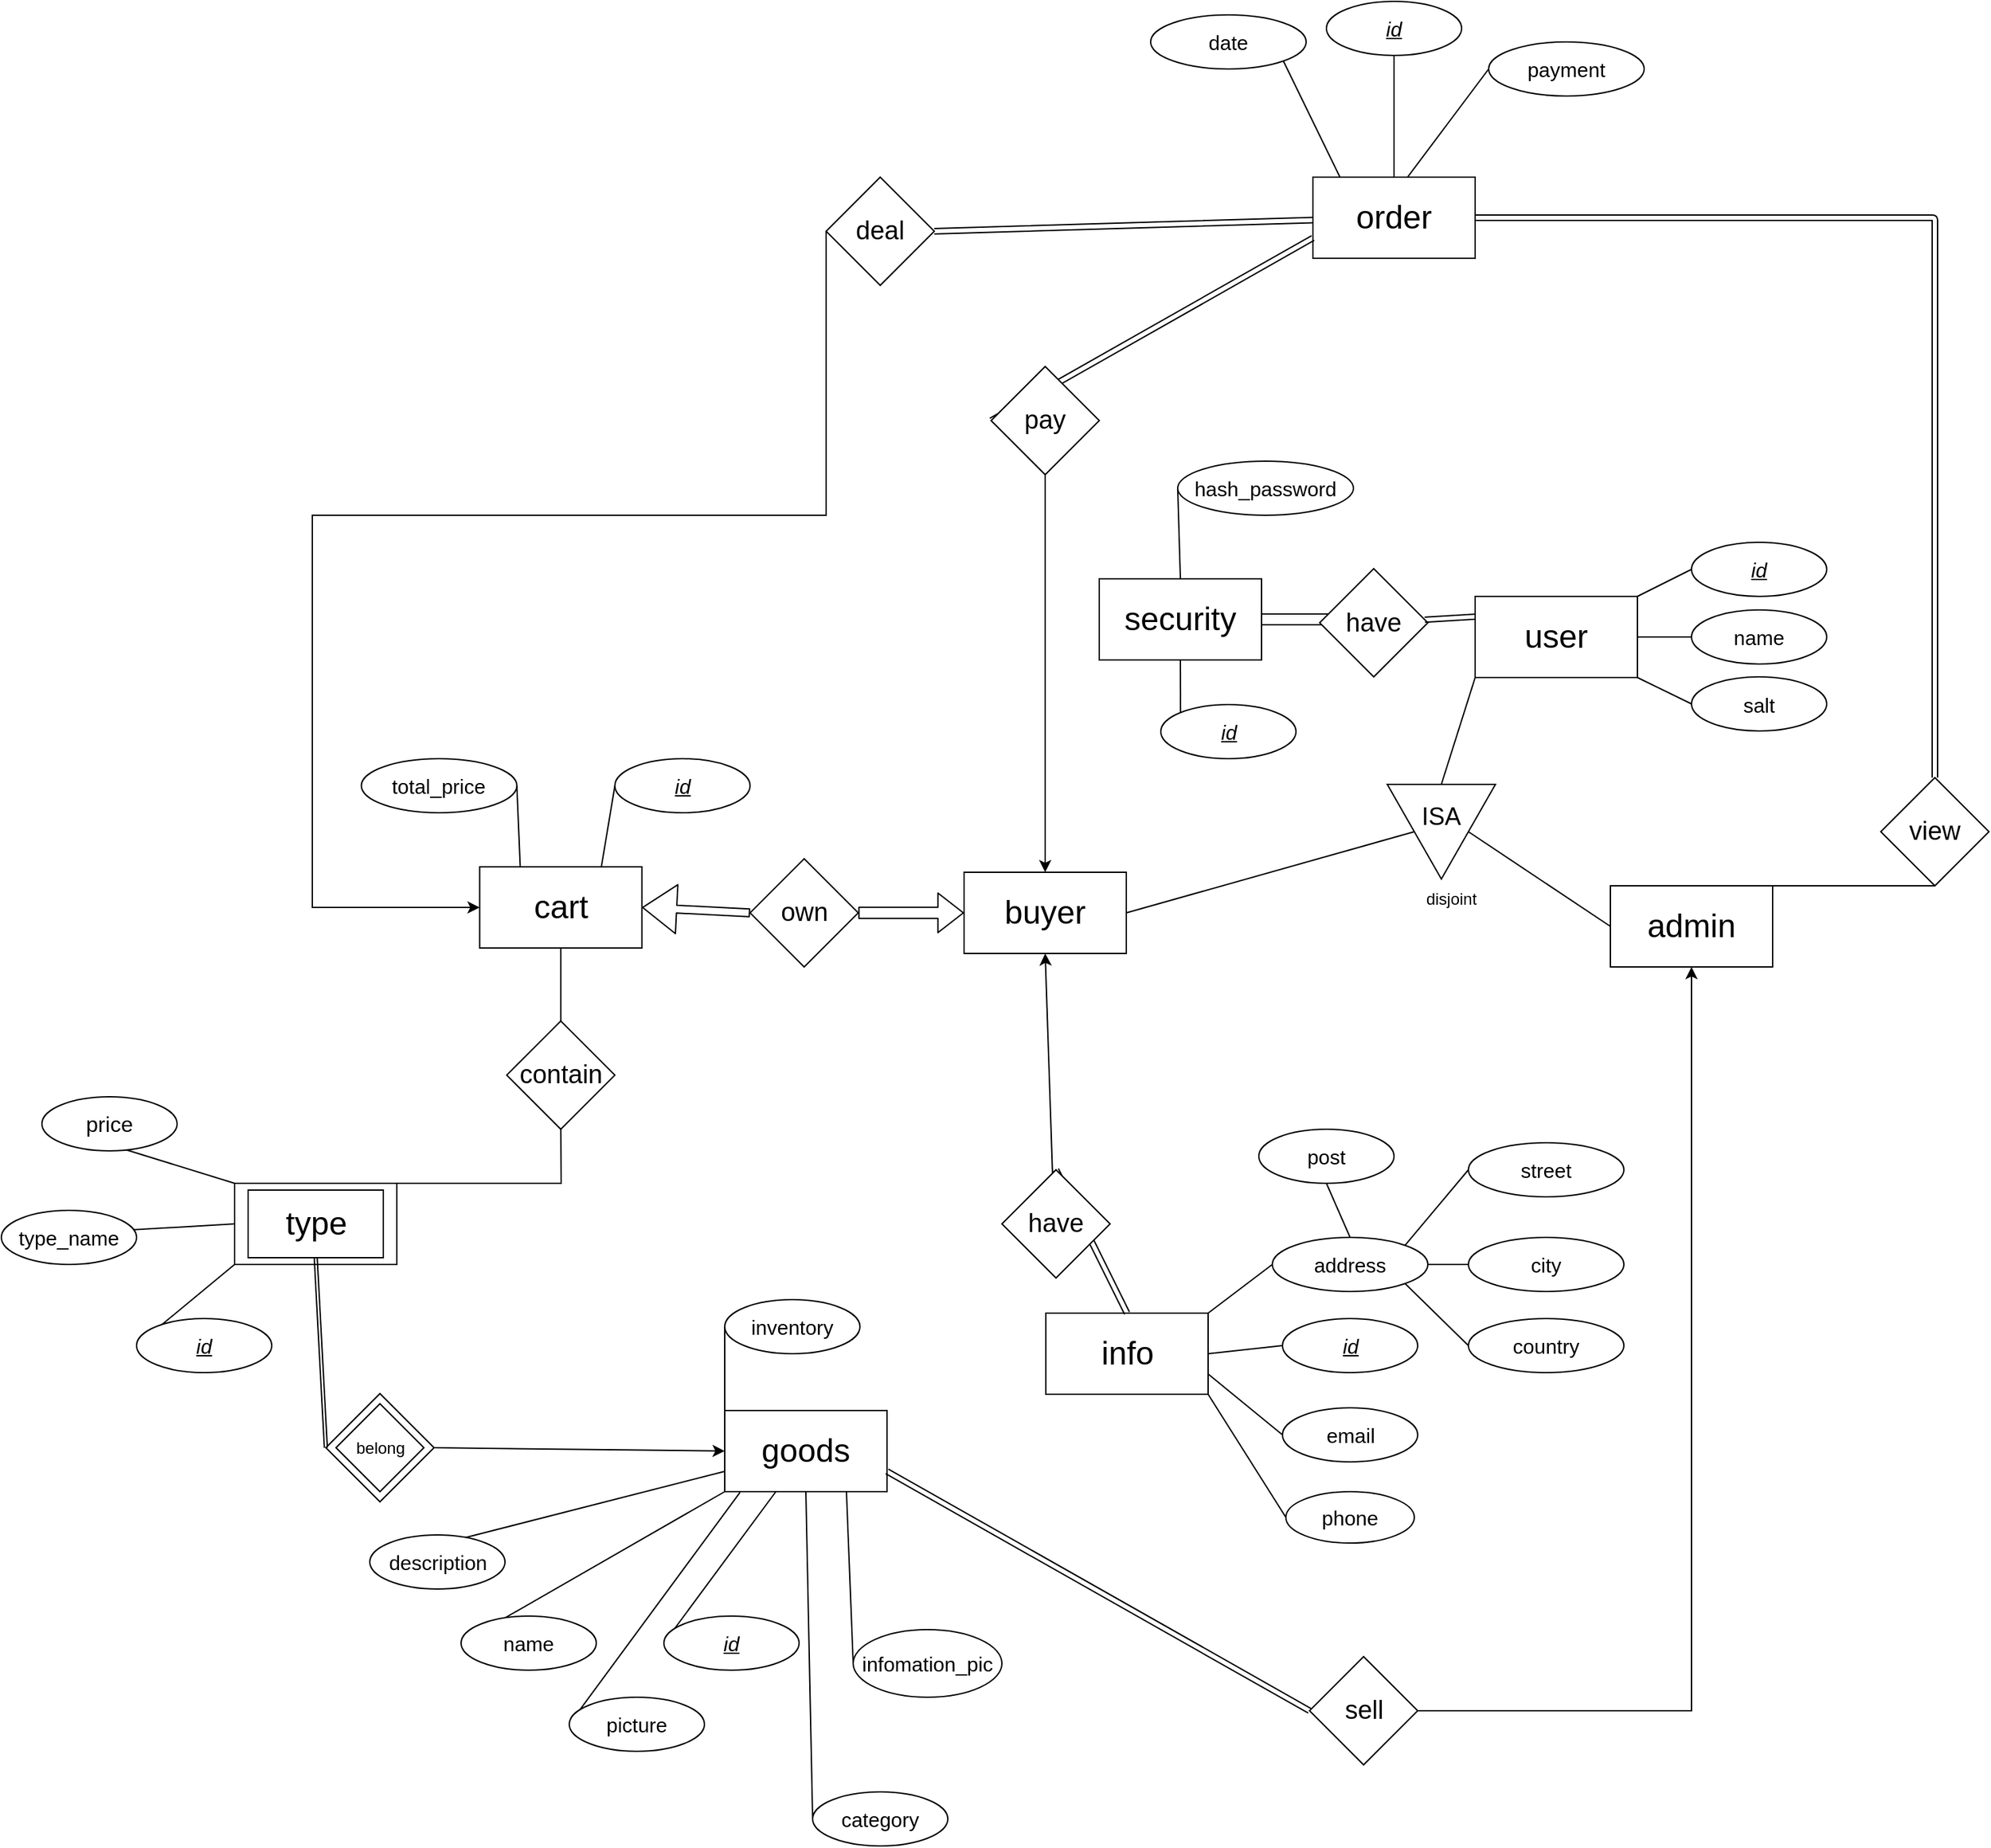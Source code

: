 <mxfile>
    <diagram name="Page-1" id="QmgooOB9zh-g-eOi-oqv">
        <mxGraphModel dx="2850" dy="2728" grid="1" gridSize="10" guides="1" tooltips="1" connect="1" arrows="1" fold="1" page="1" pageScale="1" pageWidth="850" pageHeight="1100" background="none" math="0" shadow="0">
            <root>
                <mxCell id="0"/>
                <mxCell id="1" parent="0"/>
                <mxCell id="6UBSCnJgMbBsTfhwPMBy-22" style="rounded=0;orthogonalLoop=1;jettySize=auto;html=1;exitX=1;exitY=0.5;exitDx=0;exitDy=0;entryX=0;entryY=0.5;entryDx=0;entryDy=0;endArrow=none;endFill=0;" parent="1" source="6UBSCnJgMbBsTfhwPMBy-1" target="6UBSCnJgMbBsTfhwPMBy-15" edge="1">
                    <mxGeometry relative="1" as="geometry"/>
                </mxCell>
                <mxCell id="6UBSCnJgMbBsTfhwPMBy-29" style="edgeStyle=none;rounded=0;orthogonalLoop=1;jettySize=auto;html=1;exitX=1;exitY=0;exitDx=0;exitDy=0;entryX=0;entryY=0.5;entryDx=0;entryDy=0;endArrow=none;endFill=0;" parent="1" source="6UBSCnJgMbBsTfhwPMBy-1" target="6UBSCnJgMbBsTfhwPMBy-12" edge="1">
                    <mxGeometry relative="1" as="geometry"/>
                </mxCell>
                <mxCell id="6UBSCnJgMbBsTfhwPMBy-163" style="edgeStyle=none;rounded=0;orthogonalLoop=1;jettySize=auto;html=1;exitX=0;exitY=1;exitDx=0;exitDy=0;entryX=0;entryY=0.5;entryDx=0;entryDy=0;endArrow=none;endFill=0;" parent="1" source="6UBSCnJgMbBsTfhwPMBy-1" target="6UBSCnJgMbBsTfhwPMBy-162" edge="1">
                    <mxGeometry relative="1" as="geometry"/>
                </mxCell>
                <mxCell id="6UBSCnJgMbBsTfhwPMBy-1" value="&lt;h1&gt;&lt;span style=&quot;font-weight: normal;&quot;&gt;user&lt;/span&gt;&lt;/h1&gt;" style="rounded=0;whiteSpace=wrap;html=1;" parent="1" vertex="1">
                    <mxGeometry x="920" y="-450" width="120" height="60" as="geometry"/>
                </mxCell>
                <mxCell id="6UBSCnJgMbBsTfhwPMBy-4" value="&lt;h1&gt;&lt;span style=&quot;font-weight: normal;&quot;&gt;goods&lt;/span&gt;&lt;/h1&gt;" style="rounded=0;whiteSpace=wrap;html=1;" parent="1" vertex="1">
                    <mxGeometry x="365" y="152" width="120" height="60" as="geometry"/>
                </mxCell>
                <mxCell id="6UBSCnJgMbBsTfhwPMBy-6" value="&lt;h1&gt;&lt;span style=&quot;font-weight: normal;&quot;&gt;order&lt;/span&gt;&lt;/h1&gt;" style="rounded=0;whiteSpace=wrap;html=1;" parent="1" vertex="1">
                    <mxGeometry x="800" y="-760" width="120" height="60" as="geometry"/>
                </mxCell>
                <mxCell id="6UBSCnJgMbBsTfhwPMBy-7" value="&lt;h1&gt;&lt;span style=&quot;font-weight: normal;&quot;&gt;info&lt;/span&gt;&lt;/h1&gt;" style="rounded=0;whiteSpace=wrap;html=1;" parent="1" vertex="1">
                    <mxGeometry x="602.5" y="80" width="120" height="60" as="geometry"/>
                </mxCell>
                <mxCell id="6UBSCnJgMbBsTfhwPMBy-8" value="&lt;h1&gt;&lt;span style=&quot;font-weight: normal;&quot;&gt;buyer&lt;/span&gt;&lt;br&gt;&lt;/h1&gt;" style="rounded=0;whiteSpace=wrap;html=1;" parent="1" vertex="1">
                    <mxGeometry x="542" y="-246" width="120" height="60" as="geometry"/>
                </mxCell>
                <mxCell id="6UBSCnJgMbBsTfhwPMBy-12" value="&lt;font style=&quot;font-size: 15px;&quot;&gt;&lt;i&gt;&lt;u&gt;id&lt;/u&gt;&lt;/i&gt;&lt;/font&gt;" style="ellipse;whiteSpace=wrap;html=1;" parent="1" vertex="1">
                    <mxGeometry x="1080" y="-490" width="100" height="40" as="geometry"/>
                </mxCell>
                <mxCell id="6UBSCnJgMbBsTfhwPMBy-15" value="&lt;span style=&quot;font-size: 15px;&quot;&gt;name&lt;/span&gt;" style="ellipse;whiteSpace=wrap;html=1;" parent="1" vertex="1">
                    <mxGeometry x="1080" y="-440" width="100" height="40" as="geometry"/>
                </mxCell>
                <mxCell id="6UBSCnJgMbBsTfhwPMBy-149" style="edgeStyle=none;rounded=0;orthogonalLoop=1;jettySize=auto;html=1;exitX=1;exitY=0.5;exitDx=0;exitDy=0;entryX=0;entryY=0.5;entryDx=0;entryDy=0;endArrow=none;endFill=0;" parent="1" edge="1">
                    <mxGeometry relative="1" as="geometry">
                        <mxPoint x="1230" y="140" as="sourcePoint"/>
                    </mxGeometry>
                </mxCell>
                <mxCell id="6UBSCnJgMbBsTfhwPMBy-50" style="edgeStyle=none;rounded=0;orthogonalLoop=1;jettySize=auto;html=1;entryX=0;entryY=0.5;entryDx=0;entryDy=0;endArrow=none;endFill=0;exitX=0.75;exitY=0;exitDx=0;exitDy=0;" parent="1" source="6UBSCnJgMbBsTfhwPMBy-3" target="6UBSCnJgMbBsTfhwPMBy-51" edge="1">
                    <mxGeometry relative="1" as="geometry">
                        <mxPoint x="323.75" y="-30" as="sourcePoint"/>
                    </mxGeometry>
                </mxCell>
                <mxCell id="6UBSCnJgMbBsTfhwPMBy-51" value="&lt;font style=&quot;font-size: 15px;&quot;&gt;&lt;i&gt;&lt;u&gt;id&lt;/u&gt;&lt;/i&gt;&lt;/font&gt;" style="ellipse;whiteSpace=wrap;html=1;" parent="1" vertex="1">
                    <mxGeometry x="283.75" y="-330" width="100" height="40" as="geometry"/>
                </mxCell>
                <mxCell id="6UBSCnJgMbBsTfhwPMBy-54" style="edgeStyle=none;rounded=0;orthogonalLoop=1;jettySize=auto;html=1;entryX=0;entryY=0.5;entryDx=0;entryDy=0;endArrow=none;endFill=0;exitX=1;exitY=0.5;exitDx=0;exitDy=0;" parent="1" source="6UBSCnJgMbBsTfhwPMBy-7" target="6UBSCnJgMbBsTfhwPMBy-55" edge="1">
                    <mxGeometry relative="1" as="geometry">
                        <mxPoint x="672.5" y="174" as="sourcePoint"/>
                    </mxGeometry>
                </mxCell>
                <mxCell id="6UBSCnJgMbBsTfhwPMBy-55" value="&lt;font style=&quot;font-size: 15px;&quot;&gt;&lt;i&gt;&lt;u&gt;id&lt;/u&gt;&lt;/i&gt;&lt;/font&gt;" style="ellipse;whiteSpace=wrap;html=1;" parent="1" vertex="1">
                    <mxGeometry x="777.5" y="84" width="100" height="40" as="geometry"/>
                </mxCell>
                <mxCell id="6UBSCnJgMbBsTfhwPMBy-56" style="edgeStyle=none;rounded=0;orthogonalLoop=1;jettySize=auto;html=1;entryX=0;entryY=0.5;entryDx=0;entryDy=0;endArrow=none;endFill=0;" parent="1" source="6UBSCnJgMbBsTfhwPMBy-4" target="6UBSCnJgMbBsTfhwPMBy-57" edge="1">
                    <mxGeometry relative="1" as="geometry">
                        <mxPoint x="430" y="354" as="sourcePoint"/>
                    </mxGeometry>
                </mxCell>
                <mxCell id="6UBSCnJgMbBsTfhwPMBy-57" value="&lt;font style=&quot;font-size: 15px;&quot;&gt;&lt;i&gt;&lt;u&gt;id&lt;/u&gt;&lt;/i&gt;&lt;/font&gt;" style="ellipse;whiteSpace=wrap;html=1;" parent="1" vertex="1">
                    <mxGeometry x="320" y="304" width="100" height="40" as="geometry"/>
                </mxCell>
                <mxCell id="6UBSCnJgMbBsTfhwPMBy-70" style="rounded=0;orthogonalLoop=1;jettySize=auto;html=1;exitX=0;exitY=0.75;exitDx=0;exitDy=0;entryX=0;entryY=0.5;entryDx=0;entryDy=0;endArrow=none;endFill=0;" parent="1" source="6UBSCnJgMbBsTfhwPMBy-4" target="6UBSCnJgMbBsTfhwPMBy-71" edge="1">
                    <mxGeometry relative="1" as="geometry">
                        <mxPoint x="350" y="219" as="sourcePoint"/>
                    </mxGeometry>
                </mxCell>
                <mxCell id="6UBSCnJgMbBsTfhwPMBy-71" value="&lt;span style=&quot;font-size: 15px;&quot;&gt;description&lt;/span&gt;" style="ellipse;whiteSpace=wrap;html=1;" parent="1" vertex="1">
                    <mxGeometry x="102.5" y="244" width="100" height="40" as="geometry"/>
                </mxCell>
                <mxCell id="6UBSCnJgMbBsTfhwPMBy-76" style="rounded=0;orthogonalLoop=1;jettySize=auto;html=1;exitX=0;exitY=1;exitDx=0;exitDy=0;entryX=0;entryY=0.5;entryDx=0;entryDy=0;endArrow=none;endFill=0;" parent="1" source="6UBSCnJgMbBsTfhwPMBy-4" target="6UBSCnJgMbBsTfhwPMBy-77" edge="1">
                    <mxGeometry relative="1" as="geometry">
                        <mxPoint x="370" y="239" as="sourcePoint"/>
                    </mxGeometry>
                </mxCell>
                <mxCell id="6UBSCnJgMbBsTfhwPMBy-77" value="&lt;span style=&quot;font-size: 15px;&quot;&gt;name&lt;/span&gt;" style="ellipse;whiteSpace=wrap;html=1;" parent="1" vertex="1">
                    <mxGeometry x="170" y="304" width="100" height="40" as="geometry"/>
                </mxCell>
                <mxCell id="6UBSCnJgMbBsTfhwPMBy-81" style="rounded=0;orthogonalLoop=1;jettySize=auto;html=1;exitX=0;exitY=0;exitDx=0;exitDy=0;entryX=0;entryY=0.5;entryDx=0;entryDy=0;endArrow=none;endFill=0;" parent="1" source="6UBSCnJgMbBsTfhwPMBy-4" target="6UBSCnJgMbBsTfhwPMBy-82" edge="1">
                    <mxGeometry relative="1" as="geometry">
                        <mxPoint x="370" y="219" as="sourcePoint"/>
                    </mxGeometry>
                </mxCell>
                <mxCell id="6UBSCnJgMbBsTfhwPMBy-82" value="inventory" style="ellipse;whiteSpace=wrap;html=1;fontSize=15;" parent="1" vertex="1">
                    <mxGeometry x="365" y="70" width="100" height="40" as="geometry"/>
                </mxCell>
                <mxCell id="6UBSCnJgMbBsTfhwPMBy-85" style="rounded=0;orthogonalLoop=1;jettySize=auto;html=1;entryX=0.5;entryY=1;entryDx=0;entryDy=0;endArrow=none;endFill=0;exitX=0.5;exitY=0;exitDx=0;exitDy=0;" parent="1" source="6UBSCnJgMbBsTfhwPMBy-94" target="6UBSCnJgMbBsTfhwPMBy-86" edge="1">
                    <mxGeometry relative="1" as="geometry">
                        <mxPoint x="742.5" y="234" as="sourcePoint"/>
                        <mxPoint x="770.0" y="-46" as="targetPoint"/>
                    </mxGeometry>
                </mxCell>
                <mxCell id="6UBSCnJgMbBsTfhwPMBy-86" value="&lt;span style=&quot;font-size: 15px;&quot;&gt;post&lt;/span&gt;" style="ellipse;whiteSpace=wrap;html=1;" parent="1" vertex="1">
                    <mxGeometry x="760" y="-56" width="100" height="40" as="geometry"/>
                </mxCell>
                <mxCell id="6UBSCnJgMbBsTfhwPMBy-91" style="edgeStyle=none;rounded=0;orthogonalLoop=1;jettySize=auto;html=1;exitX=0;exitY=0.5;exitDx=0;exitDy=0;endArrow=none;endFill=0;shape=link;entryX=1;entryY=0.75;entryDx=0;entryDy=0;" parent="1" source="6UBSCnJgMbBsTfhwPMBy-87" target="6UBSCnJgMbBsTfhwPMBy-4" edge="1">
                    <mxGeometry relative="1" as="geometry">
                        <mxPoint x="590" y="190" as="targetPoint"/>
                    </mxGeometry>
                </mxCell>
                <mxCell id="6UBSCnJgMbBsTfhwPMBy-187" style="edgeStyle=none;rounded=0;orthogonalLoop=1;jettySize=auto;html=1;exitX=1;exitY=0.5;exitDx=0;exitDy=0;entryX=0.5;entryY=1;entryDx=0;entryDy=0;" parent="1" source="6UBSCnJgMbBsTfhwPMBy-87" target="6UBSCnJgMbBsTfhwPMBy-153" edge="1">
                    <mxGeometry relative="1" as="geometry">
                        <Array as="points">
                            <mxPoint x="1080" y="374"/>
                        </Array>
                    </mxGeometry>
                </mxCell>
                <mxCell id="6UBSCnJgMbBsTfhwPMBy-87" value="&lt;font style=&quot;font-size: 19px;&quot;&gt;sell&lt;/font&gt;" style="rhombus;whiteSpace=wrap;html=1;" parent="1" vertex="1">
                    <mxGeometry x="797.5" y="334" width="80" height="80" as="geometry"/>
                </mxCell>
                <mxCell id="6UBSCnJgMbBsTfhwPMBy-93" style="rounded=0;orthogonalLoop=1;jettySize=auto;html=1;exitX=1;exitY=0;exitDx=0;exitDy=0;entryX=0;entryY=0.5;entryDx=0;entryDy=0;endArrow=none;endFill=0;" parent="1" source="6UBSCnJgMbBsTfhwPMBy-7" target="6UBSCnJgMbBsTfhwPMBy-94" edge="1">
                    <mxGeometry relative="1" as="geometry">
                        <mxPoint x="582.5" y="224" as="sourcePoint"/>
                    </mxGeometry>
                </mxCell>
                <mxCell id="6UBSCnJgMbBsTfhwPMBy-94" value="&lt;span style=&quot;font-size: 15px;&quot;&gt;address&lt;/span&gt;" style="ellipse;whiteSpace=wrap;html=1;" parent="1" vertex="1">
                    <mxGeometry x="770" y="24" width="115" height="40" as="geometry"/>
                </mxCell>
                <mxCell id="6UBSCnJgMbBsTfhwPMBy-96" style="rounded=0;orthogonalLoop=1;jettySize=auto;html=1;exitX=1;exitY=0;exitDx=0;exitDy=0;entryX=0;entryY=0.5;entryDx=0;entryDy=0;endArrow=none;endFill=0;" parent="1" source="6UBSCnJgMbBsTfhwPMBy-94" target="6UBSCnJgMbBsTfhwPMBy-97" edge="1">
                    <mxGeometry relative="1" as="geometry">
                        <mxPoint x="850" y="104" as="sourcePoint"/>
                        <mxPoint x="950" y="44" as="targetPoint"/>
                    </mxGeometry>
                </mxCell>
                <mxCell id="6UBSCnJgMbBsTfhwPMBy-97" value="&lt;span style=&quot;font-size: 15px;&quot;&gt;street&lt;/span&gt;" style="ellipse;whiteSpace=wrap;html=1;" parent="1" vertex="1">
                    <mxGeometry x="915" y="-46" width="115" height="40" as="geometry"/>
                </mxCell>
                <mxCell id="6UBSCnJgMbBsTfhwPMBy-98" style="rounded=0;orthogonalLoop=1;jettySize=auto;html=1;exitX=1;exitY=1;exitDx=0;exitDy=0;entryX=0;entryY=0.5;entryDx=0;entryDy=0;endArrow=none;endFill=0;" parent="1" source="6UBSCnJgMbBsTfhwPMBy-94" target="6UBSCnJgMbBsTfhwPMBy-99" edge="1">
                    <mxGeometry relative="1" as="geometry">
                        <mxPoint x="890" y="124" as="sourcePoint"/>
                    </mxGeometry>
                </mxCell>
                <mxCell id="6UBSCnJgMbBsTfhwPMBy-99" value="&lt;span style=&quot;font-size: 15px;&quot;&gt;country&lt;/span&gt;" style="ellipse;whiteSpace=wrap;html=1;" parent="1" vertex="1">
                    <mxGeometry x="915" y="84" width="115" height="40" as="geometry"/>
                </mxCell>
                <mxCell id="6UBSCnJgMbBsTfhwPMBy-100" style="rounded=0;orthogonalLoop=1;jettySize=auto;html=1;exitX=1;exitY=0.5;exitDx=0;exitDy=0;entryX=0;entryY=0.5;entryDx=0;entryDy=0;endArrow=none;endFill=0;" parent="1" source="6UBSCnJgMbBsTfhwPMBy-94" target="6UBSCnJgMbBsTfhwPMBy-101" edge="1">
                    <mxGeometry relative="1" as="geometry">
                        <mxPoint x="880" y="114" as="sourcePoint"/>
                    </mxGeometry>
                </mxCell>
                <mxCell id="6UBSCnJgMbBsTfhwPMBy-101" value="&lt;span style=&quot;font-size: 15px;&quot;&gt;city&lt;br&gt;&lt;/span&gt;" style="ellipse;whiteSpace=wrap;html=1;" parent="1" vertex="1">
                    <mxGeometry x="915" y="24" width="115" height="40" as="geometry"/>
                </mxCell>
                <mxCell id="6UBSCnJgMbBsTfhwPMBy-115" style="edgeStyle=none;rounded=0;orthogonalLoop=1;jettySize=auto;html=1;exitX=0.5;exitY=0;exitDx=0;exitDy=0;entryX=0.5;entryY=0;entryDx=0;entryDy=0;endArrow=none;endFill=0;shape=link;" parent="1" source="6UBSCnJgMbBsTfhwPMBy-108" target="6UBSCnJgMbBsTfhwPMBy-7" edge="1">
                    <mxGeometry relative="1" as="geometry"/>
                </mxCell>
                <mxCell id="6UBSCnJgMbBsTfhwPMBy-146" style="edgeStyle=none;rounded=0;orthogonalLoop=1;jettySize=auto;html=1;exitX=0.5;exitY=1;exitDx=0;exitDy=0;entryX=0.5;entryY=1;entryDx=0;entryDy=0;" parent="1" source="6UBSCnJgMbBsTfhwPMBy-108" target="6UBSCnJgMbBsTfhwPMBy-8" edge="1">
                    <mxGeometry relative="1" as="geometry">
                        <mxPoint x="1452.5" y="230" as="targetPoint"/>
                    </mxGeometry>
                </mxCell>
                <mxCell id="6UBSCnJgMbBsTfhwPMBy-108" value="&lt;span style=&quot;font-size: 19px;&quot;&gt;have&lt;/span&gt;" style="rhombus;whiteSpace=wrap;html=1;" parent="1" vertex="1">
                    <mxGeometry x="570" y="-26" width="80" height="80" as="geometry"/>
                </mxCell>
                <mxCell id="6UBSCnJgMbBsTfhwPMBy-109" style="rounded=0;orthogonalLoop=1;jettySize=auto;html=1;endArrow=none;endFill=0;entryX=0;entryY=0.5;entryDx=0;entryDy=0;exitX=1;exitY=1;exitDx=0;exitDy=0;" parent="1" source="6UBSCnJgMbBsTfhwPMBy-7" target="6UBSCnJgMbBsTfhwPMBy-112" edge="1">
                    <mxGeometry relative="1" as="geometry">
                        <mxPoint x="722.5" y="154" as="sourcePoint"/>
                        <mxPoint x="711.5" y="380" as="targetPoint"/>
                    </mxGeometry>
                </mxCell>
                <mxCell id="6UBSCnJgMbBsTfhwPMBy-112" value="phone" style="ellipse;whiteSpace=wrap;html=1;fillColor=none;fontSize=15;" parent="1" vertex="1">
                    <mxGeometry x="780" y="212" width="95" height="38" as="geometry"/>
                </mxCell>
                <mxCell id="6UBSCnJgMbBsTfhwPMBy-124" style="rounded=0;orthogonalLoop=1;jettySize=auto;html=1;exitX=0.25;exitY=0;exitDx=0;exitDy=0;entryX=1;entryY=0.5;entryDx=0;entryDy=0;endArrow=none;endFill=0;" parent="1" source="6UBSCnJgMbBsTfhwPMBy-3" target="6UBSCnJgMbBsTfhwPMBy-125" edge="1">
                    <mxGeometry relative="1" as="geometry">
                        <mxPoint x="276.75" y="-194" as="sourcePoint"/>
                        <mxPoint x="366.25" y="-180" as="targetPoint"/>
                    </mxGeometry>
                </mxCell>
                <mxCell id="6UBSCnJgMbBsTfhwPMBy-125" value="&lt;span style=&quot;font-size: 15px;&quot;&gt;total_price&lt;/span&gt;" style="ellipse;whiteSpace=wrap;html=1;" parent="1" vertex="1">
                    <mxGeometry x="96.25" y="-330" width="115" height="40" as="geometry"/>
                </mxCell>
                <mxCell id="6UBSCnJgMbBsTfhwPMBy-129" style="edgeStyle=none;rounded=0;orthogonalLoop=1;jettySize=auto;html=1;exitX=0.5;exitY=0;exitDx=0;exitDy=0;entryX=0.5;entryY=1;entryDx=0;entryDy=0;endArrow=none;endFill=0;" parent="1" source="6UBSCnJgMbBsTfhwPMBy-130" target="6UBSCnJgMbBsTfhwPMBy-3" edge="1">
                    <mxGeometry relative="1" as="geometry">
                        <mxPoint x="-120" y="-100" as="targetPoint"/>
                    </mxGeometry>
                </mxCell>
                <mxCell id="6UBSCnJgMbBsTfhwPMBy-130" value="&lt;span style=&quot;font-size: 19px;&quot;&gt;contain&lt;/span&gt;" style="rhombus;whiteSpace=wrap;html=1;" parent="1" vertex="1">
                    <mxGeometry x="203.75" y="-136" width="80" height="80" as="geometry"/>
                </mxCell>
                <mxCell id="6UBSCnJgMbBsTfhwPMBy-133" style="edgeStyle=none;rounded=0;orthogonalLoop=1;jettySize=auto;html=1;exitX=0.5;exitY=0;exitDx=0;exitDy=0;entryX=0.5;entryY=1;entryDx=0;entryDy=0;endArrow=none;endFill=0;" parent="1" source="XJRDdhlwDgM6eqXqExOu-32" target="6UBSCnJgMbBsTfhwPMBy-130" edge="1">
                    <mxGeometry relative="1" as="geometry">
                        <mxPoint x="99" y="-231" as="targetPoint"/>
                        <mxPoint x="99" y="-165" as="sourcePoint"/>
                        <Array as="points">
                            <mxPoint x="244" y="-16"/>
                        </Array>
                    </mxGeometry>
                </mxCell>
                <mxCell id="6UBSCnJgMbBsTfhwPMBy-139" value="&lt;font style=&quot;font-size: 19px;&quot;&gt;own&lt;/font&gt;" style="rhombus;whiteSpace=wrap;html=1;" parent="1" vertex="1">
                    <mxGeometry x="383.75" y="-256" width="80" height="80" as="geometry"/>
                </mxCell>
                <mxCell id="6UBSCnJgMbBsTfhwPMBy-144" value="" style="shape=mxgraph.arrows2.wedgeArrow;html=1;bendable=0;startWidth=6.667;fillColor=strokeColor;defaultFillColor=invert;defaultGradientColor=invert;rounded=0;" parent="1" source="6UBSCnJgMbBsTfhwPMBy-3" edge="1">
                    <mxGeometry width="100" height="100" relative="1" as="geometry">
                        <mxPoint x="243.58" y="-259.66" as="sourcePoint"/>
                        <mxPoint x="243.58" y="-250" as="targetPoint"/>
                    </mxGeometry>
                </mxCell>
                <mxCell id="6UBSCnJgMbBsTfhwPMBy-153" value="&lt;h1&gt;&lt;span style=&quot;font-weight: normal;&quot;&gt;admin&lt;/span&gt;&lt;br&gt;&lt;/h1&gt;" style="rounded=0;whiteSpace=wrap;html=1;" parent="1" vertex="1">
                    <mxGeometry x="1020" y="-236" width="120" height="60" as="geometry"/>
                </mxCell>
                <mxCell id="6UBSCnJgMbBsTfhwPMBy-160" style="rounded=0;orthogonalLoop=1;jettySize=auto;html=1;entryX=0;entryY=0.5;entryDx=0;entryDy=0;endArrow=none;endFill=0;exitX=0.75;exitY=1;exitDx=0;exitDy=0;" parent="1" source="6UBSCnJgMbBsTfhwPMBy-4" target="6UBSCnJgMbBsTfhwPMBy-161" edge="1">
                    <mxGeometry relative="1" as="geometry">
                        <mxPoint x="730" y="344" as="sourcePoint"/>
                    </mxGeometry>
                </mxCell>
                <mxCell id="6UBSCnJgMbBsTfhwPMBy-161" value="&lt;span style=&quot;font-size: 15px;&quot;&gt;infomation_pic&lt;br&gt;&lt;/span&gt;" style="ellipse;whiteSpace=wrap;html=1;" parent="1" vertex="1">
                    <mxGeometry x="460" y="314" width="110" height="50" as="geometry"/>
                </mxCell>
                <mxCell id="6UBSCnJgMbBsTfhwPMBy-166" style="edgeStyle=none;rounded=0;orthogonalLoop=1;jettySize=auto;html=1;exitX=0.5;exitY=1;exitDx=0;exitDy=0;entryX=1;entryY=0.5;entryDx=0;entryDy=0;endArrow=none;endFill=0;" parent="1" source="6UBSCnJgMbBsTfhwPMBy-162" target="6UBSCnJgMbBsTfhwPMBy-8" edge="1">
                    <mxGeometry relative="1" as="geometry"/>
                </mxCell>
                <mxCell id="6UBSCnJgMbBsTfhwPMBy-167" style="edgeStyle=none;rounded=0;orthogonalLoop=1;jettySize=auto;html=1;exitX=0.5;exitY=0;exitDx=0;exitDy=0;entryX=0;entryY=0.5;entryDx=0;entryDy=0;endArrow=none;endFill=0;" parent="1" source="6UBSCnJgMbBsTfhwPMBy-162" target="6UBSCnJgMbBsTfhwPMBy-153" edge="1">
                    <mxGeometry relative="1" as="geometry"/>
                </mxCell>
                <mxCell id="6UBSCnJgMbBsTfhwPMBy-162" value="&lt;font style=&quot;font-size: 18px;&quot;&gt;ISA&lt;br&gt;&lt;br&gt;&lt;/font&gt;" style="triangle;whiteSpace=wrap;html=1;rotation=0;direction=south;" parent="1" vertex="1">
                    <mxGeometry x="855" y="-311" width="80" height="70" as="geometry"/>
                </mxCell>
                <mxCell id="6UBSCnJgMbBsTfhwPMBy-182" value="" style="edgeStyle=none;rounded=0;orthogonalLoop=1;jettySize=auto;html=1;entryX=0.5;entryY=1;entryDx=0;entryDy=0;endArrow=none;endFill=0;exitX=0.5;exitY=0;exitDx=0;exitDy=0;" parent="1" source="6UBSCnJgMbBsTfhwPMBy-6" target="6UBSCnJgMbBsTfhwPMBy-49" edge="1">
                    <mxGeometry relative="1" as="geometry">
                        <mxPoint x="645" y="-990" as="sourcePoint"/>
                        <mxPoint x="645" y="-1090" as="targetPoint"/>
                    </mxGeometry>
                </mxCell>
                <mxCell id="6UBSCnJgMbBsTfhwPMBy-49" value="&lt;font style=&quot;font-size: 15px;&quot;&gt;&lt;i&gt;&lt;u&gt;id&lt;/u&gt;&lt;/i&gt;&lt;/font&gt;" style="ellipse;whiteSpace=wrap;html=1;" parent="1" vertex="1">
                    <mxGeometry x="810" y="-890" width="100" height="40" as="geometry"/>
                </mxCell>
                <mxCell id="6UBSCnJgMbBsTfhwPMBy-205" style="rounded=0;orthogonalLoop=1;jettySize=auto;html=1;exitX=1;exitY=0.25;exitDx=0;exitDy=0;entryX=0;entryY=0.5;entryDx=0;entryDy=0;endArrow=none;endFill=0;" parent="1" target="6UBSCnJgMbBsTfhwPMBy-206" edge="1">
                    <mxGeometry relative="1" as="geometry">
                        <mxPoint x="870" y="-760" as="sourcePoint"/>
                        <mxPoint x="932.5" y="-705" as="targetPoint"/>
                    </mxGeometry>
                </mxCell>
                <mxCell id="6UBSCnJgMbBsTfhwPMBy-206" value="&lt;span style=&quot;font-size: 15px;&quot;&gt;payment&lt;/span&gt;" style="ellipse;whiteSpace=wrap;html=1;" parent="1" vertex="1">
                    <mxGeometry x="930" y="-860" width="115" height="40" as="geometry"/>
                </mxCell>
                <mxCell id="6UBSCnJgMbBsTfhwPMBy-210" style="rounded=0;orthogonalLoop=1;jettySize=auto;html=1;exitX=1;exitY=0.25;exitDx=0;exitDy=0;entryX=1;entryY=1;entryDx=0;entryDy=0;endArrow=none;endFill=0;" parent="1" target="6UBSCnJgMbBsTfhwPMBy-211" edge="1">
                    <mxGeometry relative="1" as="geometry">
                        <mxPoint x="820" y="-760" as="sourcePoint"/>
                        <mxPoint x="882.5" y="-705" as="targetPoint"/>
                    </mxGeometry>
                </mxCell>
                <mxCell id="6UBSCnJgMbBsTfhwPMBy-211" value="&lt;span style=&quot;font-size: 15px;&quot;&gt;date&lt;/span&gt;" style="ellipse;whiteSpace=wrap;html=1;" parent="1" vertex="1">
                    <mxGeometry x="680" y="-880" width="115" height="40" as="geometry"/>
                </mxCell>
                <mxCell id="6UBSCnJgMbBsTfhwPMBy-219" style="edgeStyle=none;rounded=0;orthogonalLoop=1;jettySize=auto;html=1;exitX=0;exitY=0.5;exitDx=0;exitDy=0;entryX=0;entryY=0.5;entryDx=0;entryDy=0;" parent="1" source="6UBSCnJgMbBsTfhwPMBy-212" target="6UBSCnJgMbBsTfhwPMBy-3" edge="1">
                    <mxGeometry relative="1" as="geometry">
                        <mxPoint x="-2.5" y="-360" as="sourcePoint"/>
                        <mxPoint x="-200" y="-176" as="targetPoint"/>
                        <Array as="points">
                            <mxPoint x="440" y="-510"/>
                            <mxPoint x="60" y="-510"/>
                            <mxPoint x="60" y="-220"/>
                        </Array>
                    </mxGeometry>
                </mxCell>
                <mxCell id="6UBSCnJgMbBsTfhwPMBy-212" value="&lt;font style=&quot;font-size: 19px;&quot;&gt;deal&lt;br&gt;&lt;/font&gt;" style="rhombus;whiteSpace=wrap;html=1;" parent="1" vertex="1">
                    <mxGeometry x="440" y="-760" width="80" height="80" as="geometry"/>
                </mxCell>
                <mxCell id="6UBSCnJgMbBsTfhwPMBy-3" value="&lt;h1&gt;&lt;font style=&quot;font-size: 24px; font-weight: normal;&quot;&gt;&lt;font style=&quot;&quot;&gt;&amp;nbsp;c&lt;/font&gt;art&amp;nbsp;&lt;/font&gt;&lt;/h1&gt;" style="rounded=0;whiteSpace=wrap;html=1;" parent="1" vertex="1">
                    <mxGeometry x="183.75" y="-250" width="120" height="60" as="geometry"/>
                </mxCell>
                <mxCell id="6UBSCnJgMbBsTfhwPMBy-220" style="edgeStyle=none;rounded=0;orthogonalLoop=1;jettySize=auto;html=1;exitX=0;exitY=0.5;exitDx=0;exitDy=0;shape=link;entryX=0;entryY=0.75;entryDx=0;entryDy=0;" parent="1" source="6UBSCnJgMbBsTfhwPMBy-221" target="6UBSCnJgMbBsTfhwPMBy-6" edge="1">
                    <mxGeometry relative="1" as="geometry">
                        <mxPoint x="800" y="-740" as="targetPoint"/>
                    </mxGeometry>
                </mxCell>
                <mxCell id="6UBSCnJgMbBsTfhwPMBy-223" style="edgeStyle=none;rounded=0;orthogonalLoop=1;jettySize=auto;html=1;exitX=0.5;exitY=1;exitDx=0;exitDy=0;entryX=0.5;entryY=0;entryDx=0;entryDy=0;" parent="1" source="6UBSCnJgMbBsTfhwPMBy-221" target="6UBSCnJgMbBsTfhwPMBy-8" edge="1">
                    <mxGeometry relative="1" as="geometry">
                        <Array as="points"/>
                    </mxGeometry>
                </mxCell>
                <mxCell id="6UBSCnJgMbBsTfhwPMBy-221" value="&lt;font style=&quot;font-size: 19px;&quot;&gt;pay&lt;br&gt;&lt;/font&gt;" style="rhombus;whiteSpace=wrap;html=1;" parent="1" vertex="1">
                    <mxGeometry x="562" y="-620" width="80" height="80" as="geometry"/>
                </mxCell>
                <mxCell id="6UBSCnJgMbBsTfhwPMBy-234" style="edgeStyle=none;rounded=0;orthogonalLoop=1;jettySize=auto;html=1;exitX=0.5;exitY=1;exitDx=0;exitDy=0;entryX=1;entryY=0;entryDx=0;entryDy=0;endArrow=none;endFill=0;" parent="1" source="6UBSCnJgMbBsTfhwPMBy-228" target="6UBSCnJgMbBsTfhwPMBy-153" edge="1">
                    <mxGeometry relative="1" as="geometry">
                        <Array as="points"/>
                    </mxGeometry>
                </mxCell>
                <mxCell id="6UBSCnJgMbBsTfhwPMBy-228" value="&lt;span style=&quot;font-size: 19px;&quot;&gt;view&lt;/span&gt;" style="rhombus;whiteSpace=wrap;html=1;" parent="1" vertex="1">
                    <mxGeometry x="1220" y="-316" width="80" height="80" as="geometry"/>
                </mxCell>
                <mxCell id="XJRDdhlwDgM6eqXqExOu-2" value="disjoint" style="text;html=1;strokeColor=none;fillColor=none;align=center;verticalAlign=middle;whiteSpace=wrap;rounded=0;" parent="1" vertex="1">
                    <mxGeometry x="865" y="-241" width="75" height="30" as="geometry"/>
                </mxCell>
                <mxCell id="XJRDdhlwDgM6eqXqExOu-3" style="rounded=0;orthogonalLoop=1;jettySize=auto;html=1;entryX=0;entryY=0.5;entryDx=0;entryDy=0;endArrow=none;endFill=0;exitX=0.5;exitY=1;exitDx=0;exitDy=0;" parent="1" source="6UBSCnJgMbBsTfhwPMBy-4" target="XJRDdhlwDgM6eqXqExOu-4" edge="1">
                    <mxGeometry relative="1" as="geometry">
                        <mxPoint x="420" y="244" as="sourcePoint"/>
                    </mxGeometry>
                </mxCell>
                <mxCell id="XJRDdhlwDgM6eqXqExOu-4" value="&lt;span style=&quot;font-size: 15px;&quot;&gt;category&lt;/span&gt;" style="ellipse;whiteSpace=wrap;html=1;" parent="1" vertex="1">
                    <mxGeometry x="430" y="434" width="100" height="40" as="geometry"/>
                </mxCell>
                <mxCell id="XJRDdhlwDgM6eqXqExOu-6" style="rounded=0;orthogonalLoop=1;jettySize=auto;html=1;entryX=0;entryY=0.5;entryDx=0;entryDy=0;endArrow=none;endFill=0;exitX=0;exitY=0;exitDx=0;exitDy=0;" parent="1" source="XJRDdhlwDgM6eqXqExOu-32" target="XJRDdhlwDgM6eqXqExOu-7" edge="1">
                    <mxGeometry relative="1" as="geometry">
                        <mxPoint x="-100" y="24.5" as="sourcePoint"/>
                    </mxGeometry>
                </mxCell>
                <mxCell id="XJRDdhlwDgM6eqXqExOu-7" value="price" style="ellipse;whiteSpace=wrap;html=1;fontSize=16;" parent="1" vertex="1">
                    <mxGeometry x="-140" y="-80" width="100" height="40" as="geometry"/>
                </mxCell>
                <mxCell id="XJRDdhlwDgM6eqXqExOu-9" style="rounded=0;orthogonalLoop=1;jettySize=auto;html=1;entryX=0;entryY=0.5;entryDx=0;entryDy=0;endArrow=none;endFill=0;exitX=0;exitY=0.5;exitDx=0;exitDy=0;" parent="1" source="XJRDdhlwDgM6eqXqExOu-32" target="XJRDdhlwDgM6eqXqExOu-10" edge="1">
                    <mxGeometry relative="1" as="geometry">
                        <mxPoint x="-110" y="34.5" as="sourcePoint"/>
                    </mxGeometry>
                </mxCell>
                <mxCell id="XJRDdhlwDgM6eqXqExOu-10" value="&lt;span style=&quot;font-size: 15px;&quot;&gt;type_name&lt;/span&gt;" style="ellipse;whiteSpace=wrap;html=1;" parent="1" vertex="1">
                    <mxGeometry x="-170" y="4" width="100" height="40" as="geometry"/>
                </mxCell>
                <mxCell id="XJRDdhlwDgM6eqXqExOu-15" style="rounded=0;orthogonalLoop=1;jettySize=auto;html=1;exitX=0.094;exitY=1.009;exitDx=0;exitDy=0;entryX=0;entryY=0.5;entryDx=0;entryDy=0;endArrow=none;endFill=0;exitPerimeter=0;" parent="1" source="6UBSCnJgMbBsTfhwPMBy-4" target="XJRDdhlwDgM6eqXqExOu-16" edge="1">
                    <mxGeometry relative="1" as="geometry">
                        <mxPoint x="300" y="354" as="sourcePoint"/>
                    </mxGeometry>
                </mxCell>
                <mxCell id="XJRDdhlwDgM6eqXqExOu-16" value="&lt;span style=&quot;font-size: 15px;&quot;&gt;picture&lt;/span&gt;" style="ellipse;whiteSpace=wrap;html=1;" parent="1" vertex="1">
                    <mxGeometry x="250" y="364" width="100" height="40" as="geometry"/>
                </mxCell>
                <mxCell id="XJRDdhlwDgM6eqXqExOu-18" style="rounded=0;orthogonalLoop=1;jettySize=auto;html=1;entryX=0;entryY=0.5;entryDx=0;entryDy=0;endArrow=none;endFill=0;" parent="1" target="XJRDdhlwDgM6eqXqExOu-19" edge="1">
                    <mxGeometry relative="1" as="geometry">
                        <mxPoint x="1040" y="-390" as="sourcePoint"/>
                    </mxGeometry>
                </mxCell>
                <mxCell id="XJRDdhlwDgM6eqXqExOu-19" value="&lt;font style=&quot;font-size: 15px;&quot;&gt;salt&lt;/font&gt;" style="ellipse;whiteSpace=wrap;html=1;" parent="1" vertex="1">
                    <mxGeometry x="1080" y="-390.5" width="100" height="40" as="geometry"/>
                </mxCell>
                <mxCell id="XJRDdhlwDgM6eqXqExOu-20" value="&lt;h1&gt;&lt;span style=&quot;font-weight: normal;&quot;&gt;security&lt;/span&gt;&lt;/h1&gt;" style="rounded=0;whiteSpace=wrap;html=1;" parent="1" vertex="1">
                    <mxGeometry x="642" y="-463" width="120" height="60" as="geometry"/>
                </mxCell>
                <mxCell id="XJRDdhlwDgM6eqXqExOu-21" style="edgeStyle=none;rounded=0;orthogonalLoop=1;jettySize=auto;html=1;exitX=0;exitY=0.5;exitDx=0;exitDy=0;endArrow=none;endFill=0;shape=link;width=-8;entryX=1;entryY=0.5;entryDx=0;entryDy=0;" parent="1" target="XJRDdhlwDgM6eqXqExOu-20" edge="1">
                    <mxGeometry relative="1" as="geometry">
                        <mxPoint x="842" y="-433" as="targetPoint"/>
                        <mxPoint x="849.5" y="-433.0" as="sourcePoint"/>
                    </mxGeometry>
                </mxCell>
                <mxCell id="XJRDdhlwDgM6eqXqExOu-22" value="&lt;span style=&quot;font-size: 19px;&quot;&gt;have&lt;/span&gt;" style="rhombus;whiteSpace=wrap;html=1;" parent="1" vertex="1">
                    <mxGeometry x="805" y="-470.5" width="80" height="80" as="geometry"/>
                </mxCell>
                <mxCell id="XJRDdhlwDgM6eqXqExOu-24" style="edgeStyle=none;rounded=0;orthogonalLoop=1;jettySize=auto;html=1;endArrow=none;endFill=0;shape=link;width=-3.846;exitX=0;exitY=0.25;exitDx=0;exitDy=0;" parent="1" source="6UBSCnJgMbBsTfhwPMBy-1" target="XJRDdhlwDgM6eqXqExOu-22" edge="1">
                    <mxGeometry relative="1" as="geometry">
                        <mxPoint x="860" y="-590" as="targetPoint"/>
                        <mxPoint x="880" y="-470" as="sourcePoint"/>
                    </mxGeometry>
                </mxCell>
                <mxCell id="XJRDdhlwDgM6eqXqExOu-25" style="rounded=0;orthogonalLoop=1;jettySize=auto;html=1;exitX=0.5;exitY=0;exitDx=0;exitDy=0;entryX=0;entryY=0.5;entryDx=0;entryDy=0;endArrow=none;endFill=0;" parent="1" source="XJRDdhlwDgM6eqXqExOu-20" target="XJRDdhlwDgM6eqXqExOu-26" edge="1">
                    <mxGeometry relative="1" as="geometry">
                        <mxPoint x="697" y="-610" as="sourcePoint"/>
                    </mxGeometry>
                </mxCell>
                <mxCell id="XJRDdhlwDgM6eqXqExOu-26" value="&lt;font style=&quot;font-size: 15px;&quot;&gt;hash_password&lt;/font&gt;" style="ellipse;whiteSpace=wrap;html=1;" parent="1" vertex="1">
                    <mxGeometry x="700" y="-550" width="130" height="40" as="geometry"/>
                </mxCell>
                <mxCell id="XJRDdhlwDgM6eqXqExOu-30" value="belong" style="rhombus;whiteSpace=wrap;html=1;" parent="1" vertex="1">
                    <mxGeometry x="70" y="139.5" width="80" height="80" as="geometry"/>
                </mxCell>
                <mxCell id="XJRDdhlwDgM6eqXqExOu-31" value="belong" style="rhombus;whiteSpace=wrap;html=1;" parent="1" vertex="1">
                    <mxGeometry x="77.5" y="147" width="65" height="65" as="geometry"/>
                </mxCell>
                <mxCell id="XJRDdhlwDgM6eqXqExOu-32" value="&lt;h1&gt;goods&lt;/h1&gt;" style="rounded=0;whiteSpace=wrap;html=1;movable=1;resizable=1;rotatable=1;deletable=1;editable=1;locked=0;connectable=1;" parent="1" vertex="1">
                    <mxGeometry x="2.5" y="-16" width="120" height="60" as="geometry"/>
                </mxCell>
                <mxCell id="XJRDdhlwDgM6eqXqExOu-34" value="&lt;h1&gt;&lt;span style=&quot;font-weight: normal;&quot;&gt;type&lt;/span&gt;&lt;/h1&gt;" style="rounded=0;whiteSpace=wrap;html=1;movable=1;resizable=1;rotatable=1;deletable=1;editable=1;locked=0;connectable=1;" parent="1" vertex="1">
                    <mxGeometry x="12.5" y="-11" width="100" height="50" as="geometry"/>
                </mxCell>
                <mxCell id="XJRDdhlwDgM6eqXqExOu-36" style="edgeStyle=none;rounded=0;orthogonalLoop=1;jettySize=auto;html=1;exitX=1;exitY=0.5;exitDx=0;exitDy=0;entryX=0;entryY=0.5;entryDx=0;entryDy=0;" parent="1" source="XJRDdhlwDgM6eqXqExOu-30" target="6UBSCnJgMbBsTfhwPMBy-4" edge="1">
                    <mxGeometry relative="1" as="geometry">
                        <mxPoint x="130" y="164" as="sourcePoint"/>
                        <mxPoint x="110" y="189" as="targetPoint"/>
                    </mxGeometry>
                </mxCell>
                <mxCell id="XJRDdhlwDgM6eqXqExOu-37" style="edgeStyle=none;rounded=0;orthogonalLoop=1;jettySize=auto;html=1;exitX=0.5;exitY=1;exitDx=0;exitDy=0;entryX=0;entryY=0.5;entryDx=0;entryDy=0;endArrow=none;endFill=0;shape=link;width=2.222;" parent="1" source="XJRDdhlwDgM6eqXqExOu-34" target="XJRDdhlwDgM6eqXqExOu-30" edge="1">
                    <mxGeometry relative="1" as="geometry">
                        <mxPoint x="-390" y="214" as="sourcePoint"/>
                        <mxPoint x="-240" y="344" as="targetPoint"/>
                    </mxGeometry>
                </mxCell>
                <mxCell id="XJRDdhlwDgM6eqXqExOu-38" style="edgeStyle=none;rounded=0;orthogonalLoop=1;jettySize=auto;html=1;entryX=0;entryY=0.5;entryDx=0;entryDy=0;endArrow=none;endFill=0;exitX=0;exitY=1;exitDx=0;exitDy=0;" parent="1" source="XJRDdhlwDgM6eqXqExOu-32" target="XJRDdhlwDgM6eqXqExOu-39" edge="1">
                    <mxGeometry relative="1" as="geometry">
                        <mxPoint x="-50" y="90" as="sourcePoint"/>
                    </mxGeometry>
                </mxCell>
                <mxCell id="XJRDdhlwDgM6eqXqExOu-39" value="&lt;font style=&quot;font-size: 15px;&quot;&gt;&lt;i&gt;&lt;u&gt;id&lt;/u&gt;&lt;/i&gt;&lt;/font&gt;" style="ellipse;whiteSpace=wrap;html=1;" parent="1" vertex="1">
                    <mxGeometry x="-70" y="84" width="100" height="40" as="geometry"/>
                </mxCell>
                <mxCell id="2" style="rounded=0;orthogonalLoop=1;jettySize=auto;html=1;exitX=1;exitY=0.75;exitDx=0;exitDy=0;entryX=0;entryY=0.5;entryDx=0;entryDy=0;endArrow=none;endFill=0;" parent="1" source="6UBSCnJgMbBsTfhwPMBy-7" target="3" edge="1">
                    <mxGeometry relative="1" as="geometry">
                        <mxPoint x="702.5" y="-196" as="sourcePoint"/>
                    </mxGeometry>
                </mxCell>
                <mxCell id="3" value="&lt;font style=&quot;font-size: 15px;&quot;&gt;email&lt;br&gt;&lt;/font&gt;" style="ellipse;whiteSpace=wrap;html=1;" parent="1" vertex="1">
                    <mxGeometry x="777.5" y="150" width="100" height="40" as="geometry"/>
                </mxCell>
                <mxCell id="6" value="" style="edgeStyle=none;rounded=0;orthogonalLoop=1;jettySize=auto;html=1;exitX=0.5;exitY=1;exitDx=0;exitDy=0;entryX=0;entryY=1;entryDx=0;entryDy=0;endArrow=none;endFill=0;" parent="1" source="XJRDdhlwDgM6eqXqExOu-20" target="XJRDdhlwDgM6eqXqExOu-28" edge="1">
                    <mxGeometry relative="1" as="geometry">
                        <mxPoint x="842" y="-470" as="sourcePoint"/>
                        <mxPoint x="762.0" y="-549" as="targetPoint"/>
                    </mxGeometry>
                </mxCell>
                <mxCell id="XJRDdhlwDgM6eqXqExOu-28" value="&lt;font style=&quot;font-size: 15px;&quot;&gt;&lt;i&gt;&lt;u&gt;id&lt;/u&gt;&lt;/i&gt;&lt;/font&gt;" style="ellipse;whiteSpace=wrap;html=1;" parent="1" vertex="1">
                    <mxGeometry x="687.5" y="-370" width="100" height="40" as="geometry"/>
                </mxCell>
                <mxCell id="9" value="" style="group;" parent="1" vertex="1" connectable="0">
                    <mxGeometry x="670" y="-80.0" width="10" height="0.29" as="geometry"/>
                </mxCell>
                <mxCell id="11" value="" style="shape=flexArrow;endArrow=classic;html=1;exitX=1;exitY=0.5;exitDx=0;exitDy=0;width=8.333;endSize=5.933;entryX=0;entryY=0.5;entryDx=0;entryDy=0;fillColor=none;" parent="1" source="6UBSCnJgMbBsTfhwPMBy-139" target="6UBSCnJgMbBsTfhwPMBy-8" edge="1">
                    <mxGeometry width="50" height="50" relative="1" as="geometry">
                        <mxPoint x="470" y="-186" as="sourcePoint"/>
                        <mxPoint x="520" y="-236" as="targetPoint"/>
                        <Array as="points"/>
                    </mxGeometry>
                </mxCell>
                <mxCell id="12" style="edgeStyle=none;rounded=0;orthogonalLoop=1;jettySize=auto;html=1;exitX=1;exitY=0.5;exitDx=0;exitDy=0;shape=link;" parent="1" source="6UBSCnJgMbBsTfhwPMBy-212" target="6UBSCnJgMbBsTfhwPMBy-6" edge="1">
                    <mxGeometry relative="1" as="geometry">
                        <mxPoint x="860" y="-690" as="targetPoint"/>
                    </mxGeometry>
                </mxCell>
                <mxCell id="15" value="" style="endArrow=none;html=1;shape=link;exitX=0.5;exitY=0;exitDx=0;exitDy=0;entryX=1;entryY=0.5;entryDx=0;entryDy=0;" parent="1" source="6UBSCnJgMbBsTfhwPMBy-228" target="6UBSCnJgMbBsTfhwPMBy-6" edge="1">
                    <mxGeometry width="50" height="50" relative="1" as="geometry">
                        <mxPoint x="910" y="-580" as="sourcePoint"/>
                        <mxPoint x="960" y="-630" as="targetPoint"/>
                        <Array as="points">
                            <mxPoint x="1260" y="-730"/>
                        </Array>
                    </mxGeometry>
                </mxCell>
                <mxCell id="20" value="" style="shape=flexArrow;endArrow=classic;html=1;width=5.714;endSize=8.067;exitX=0;exitY=0.5;exitDx=0;exitDy=0;endWidth=29.524;entryX=1;entryY=0.5;entryDx=0;entryDy=0;" parent="1" source="6UBSCnJgMbBsTfhwPMBy-139" target="6UBSCnJgMbBsTfhwPMBy-3" edge="1">
                    <mxGeometry width="50" height="50" relative="1" as="geometry">
                        <mxPoint x="375" y="-300.5" as="sourcePoint"/>
                        <mxPoint x="425" y="-350.5" as="targetPoint"/>
                    </mxGeometry>
                </mxCell>
            </root>
        </mxGraphModel>
    </diagram>
</mxfile>